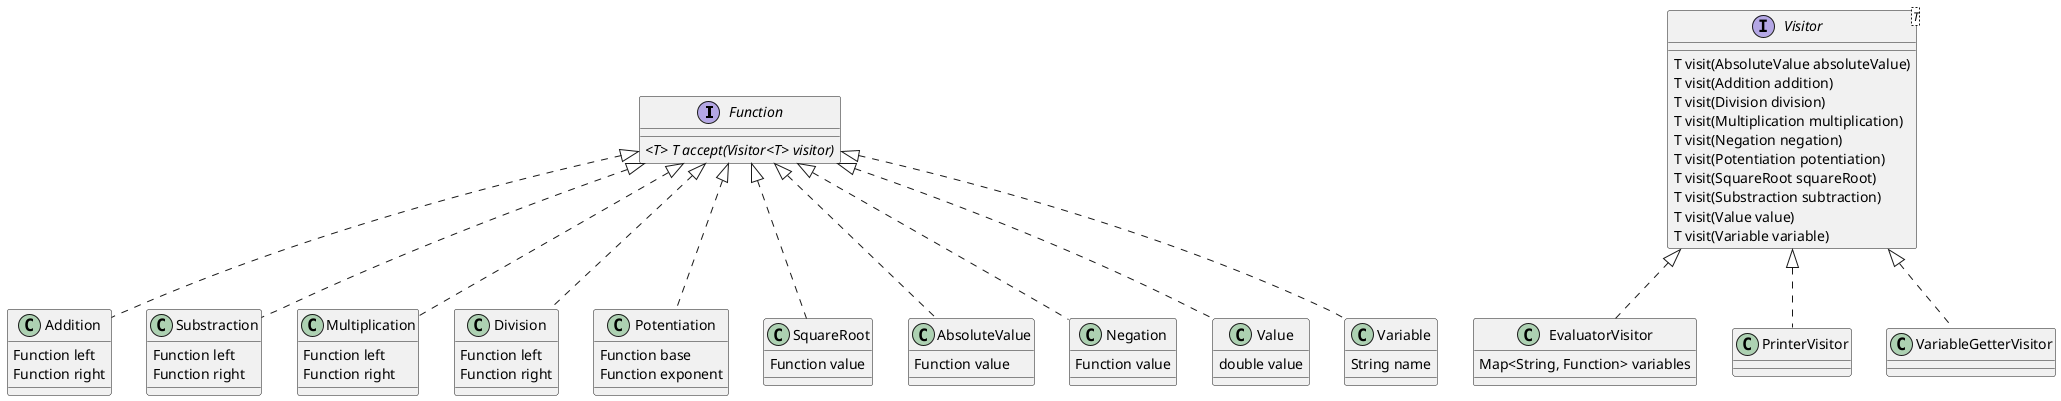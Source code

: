 Here is a PlantUML diagram representing all the classes you provided:

```plantuml
@startuml

interface Function {
  {abstract} <T> T accept(Visitor<T> visitor)
}

interface Visitor<T> {
  T visit(AbsoluteValue absoluteValue)
  T visit(Addition addition)
  T visit(Division division)
  T visit(Multiplication multiplication)
  T visit(Negation negation)
  T visit(Potentiation potentiation)
  T visit(SquareRoot squareRoot)
  T visit(Substraction subtraction)
  T visit(Value value)
  T visit(Variable variable)
}

class Addition {
  Function left
  Function right
}

class Substraction {
  Function left
  Function right
}

class Multiplication {
  Function left
  Function right
}

class Division {
  Function left
  Function right
}

class Potentiation {
  Function base
  Function exponent
}

class SquareRoot {
  Function value
}

class AbsoluteValue {
  Function value
}

class Negation {
  Function value
}

class Value {
  double value
}

class Variable {
  String name
}

class EvaluatorVisitor {
  Map<String, Function> variables
}

class PrinterVisitor {
}

class VariableGetterVisitor {
}

Function <|.. Addition
Function <|.. Substraction
Function <|.. Multiplication
Function <|.. Division
Function <|.. Potentiation
Function <|.. SquareRoot
Function <|.. AbsoluteValue
Function <|.. Negation
Function <|.. Value
Function <|.. Variable

Visitor <|.. EvaluatorVisitor
Visitor <|.. PrinterVisitor
Visitor <|.. VariableGetterVisitor

@enduml
```
